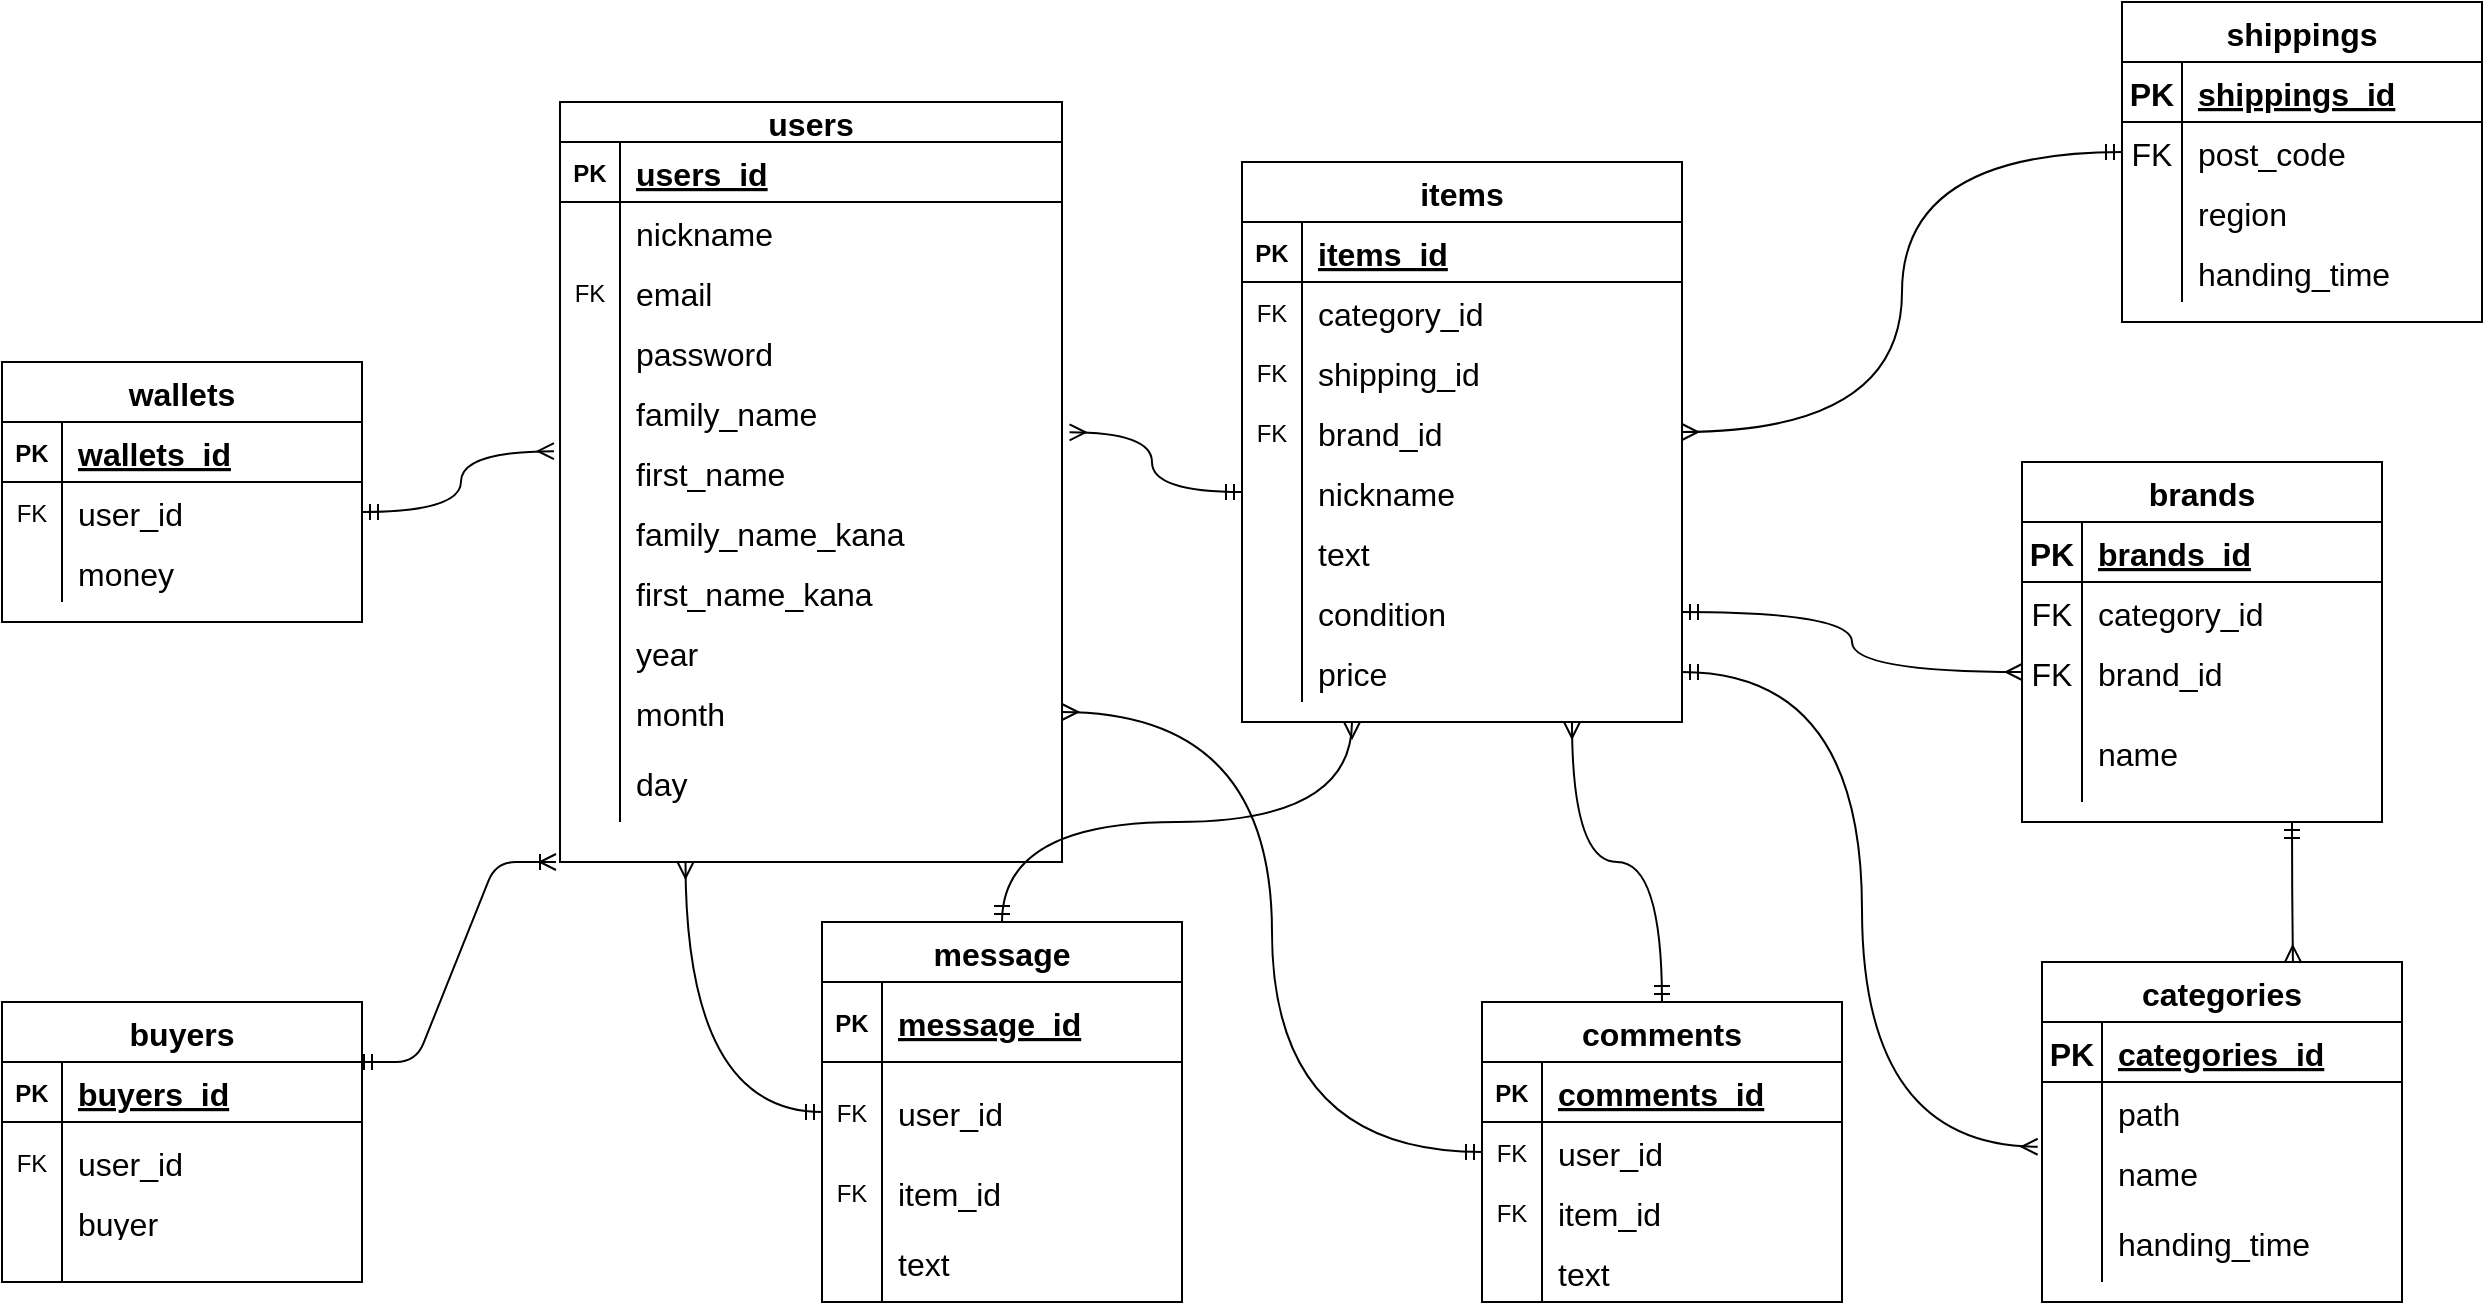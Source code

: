 <mxfile>
    <diagram id="o17F2lphMdu6Em1LMoGP" name="ページ1">
        <mxGraphModel dx="2346" dy="1167" grid="1" gridSize="10" guides="1" tooltips="1" connect="1" arrows="1" fold="1" page="1" pageScale="1" pageWidth="583" pageHeight="827" math="0" shadow="0">
            <root>
                <mxCell id="0"/>
                <mxCell id="1" parent="0"/>
                <mxCell id="7wn-K1NjTUINWOmVSc5a-138" value="buyers" style="shape=table;startSize=30;container=1;collapsible=1;childLayout=tableLayout;fixedRows=1;rowLines=0;fontStyle=1;align=center;resizeLast=1;fontSize=16;" parent="1" vertex="1">
                    <mxGeometry x="-690" y="-160" width="180" height="140" as="geometry"/>
                </mxCell>
                <mxCell id="7wn-K1NjTUINWOmVSc5a-139" value="" style="shape=partialRectangle;collapsible=0;dropTarget=0;pointerEvents=0;fillColor=none;top=0;left=0;bottom=1;right=0;points=[[0,0.5],[1,0.5]];portConstraint=eastwest;" parent="7wn-K1NjTUINWOmVSc5a-138" vertex="1">
                    <mxGeometry y="30" width="180" height="30" as="geometry"/>
                </mxCell>
                <mxCell id="7wn-K1NjTUINWOmVSc5a-140" value="PK" style="shape=partialRectangle;connectable=0;fillColor=none;top=0;left=0;bottom=0;right=0;fontStyle=1;overflow=hidden;" parent="7wn-K1NjTUINWOmVSc5a-139" vertex="1">
                    <mxGeometry width="30" height="30" as="geometry">
                        <mxRectangle width="30" height="30" as="alternateBounds"/>
                    </mxGeometry>
                </mxCell>
                <mxCell id="7wn-K1NjTUINWOmVSc5a-141" value="buyers_id" style="shape=partialRectangle;connectable=0;fillColor=none;top=0;left=0;bottom=0;right=0;align=left;spacingLeft=6;fontStyle=5;overflow=hidden;fontSize=16;" parent="7wn-K1NjTUINWOmVSc5a-139" vertex="1">
                    <mxGeometry x="30" width="150" height="30" as="geometry">
                        <mxRectangle width="150" height="30" as="alternateBounds"/>
                    </mxGeometry>
                </mxCell>
                <mxCell id="7wn-K1NjTUINWOmVSc5a-142" value="" style="shape=partialRectangle;collapsible=0;dropTarget=0;pointerEvents=0;fillColor=none;top=0;left=0;bottom=0;right=0;points=[[0,0.5],[1,0.5]];portConstraint=eastwest;" parent="7wn-K1NjTUINWOmVSc5a-138" vertex="1">
                    <mxGeometry y="60" width="180" height="40" as="geometry"/>
                </mxCell>
                <mxCell id="7wn-K1NjTUINWOmVSc5a-143" value="FK" style="shape=partialRectangle;connectable=0;fillColor=none;top=0;left=0;bottom=0;right=0;editable=1;overflow=hidden;" parent="7wn-K1NjTUINWOmVSc5a-142" vertex="1">
                    <mxGeometry width="30" height="40" as="geometry">
                        <mxRectangle width="30" height="40" as="alternateBounds"/>
                    </mxGeometry>
                </mxCell>
                <mxCell id="7wn-K1NjTUINWOmVSc5a-144" value="user_id" style="shape=partialRectangle;connectable=0;fillColor=none;top=0;left=0;bottom=0;right=0;align=left;spacingLeft=6;overflow=hidden;fontSize=16;" parent="7wn-K1NjTUINWOmVSc5a-142" vertex="1">
                    <mxGeometry x="30" width="150" height="40" as="geometry">
                        <mxRectangle width="150" height="40" as="alternateBounds"/>
                    </mxGeometry>
                </mxCell>
                <mxCell id="7wn-K1NjTUINWOmVSc5a-145" value="" style="shape=partialRectangle;collapsible=0;dropTarget=0;pointerEvents=0;fillColor=none;top=0;left=0;bottom=0;right=0;points=[[0,0.5],[1,0.5]];portConstraint=eastwest;" parent="7wn-K1NjTUINWOmVSc5a-138" vertex="1">
                    <mxGeometry y="100" width="180" height="20" as="geometry"/>
                </mxCell>
                <mxCell id="7wn-K1NjTUINWOmVSc5a-146" value="" style="shape=partialRectangle;connectable=0;fillColor=none;top=0;left=0;bottom=0;right=0;editable=1;overflow=hidden;" parent="7wn-K1NjTUINWOmVSc5a-145" vertex="1">
                    <mxGeometry width="30" height="20" as="geometry">
                        <mxRectangle width="30" height="20" as="alternateBounds"/>
                    </mxGeometry>
                </mxCell>
                <mxCell id="7wn-K1NjTUINWOmVSc5a-147" value="buyer" style="shape=partialRectangle;connectable=0;fillColor=none;top=0;left=0;bottom=0;right=0;align=left;spacingLeft=6;overflow=hidden;fontSize=16;" parent="7wn-K1NjTUINWOmVSc5a-145" vertex="1">
                    <mxGeometry x="30" width="150" height="20" as="geometry">
                        <mxRectangle width="150" height="20" as="alternateBounds"/>
                    </mxGeometry>
                </mxCell>
                <mxCell id="7wn-K1NjTUINWOmVSc5a-148" value="" style="shape=partialRectangle;collapsible=0;dropTarget=0;pointerEvents=0;fillColor=none;top=0;left=0;bottom=0;right=0;points=[[0,0.5],[1,0.5]];portConstraint=eastwest;" parent="7wn-K1NjTUINWOmVSc5a-138" vertex="1">
                    <mxGeometry y="120" width="180" height="20" as="geometry"/>
                </mxCell>
                <mxCell id="7wn-K1NjTUINWOmVSc5a-149" value="" style="shape=partialRectangle;connectable=0;fillColor=none;top=0;left=0;bottom=0;right=0;editable=1;overflow=hidden;" parent="7wn-K1NjTUINWOmVSc5a-148" vertex="1">
                    <mxGeometry width="30" height="20" as="geometry">
                        <mxRectangle width="30" height="20" as="alternateBounds"/>
                    </mxGeometry>
                </mxCell>
                <mxCell id="7wn-K1NjTUINWOmVSc5a-150" value="" style="shape=partialRectangle;connectable=0;fillColor=none;top=0;left=0;bottom=0;right=0;align=left;spacingLeft=6;overflow=hidden;" parent="7wn-K1NjTUINWOmVSc5a-148" vertex="1">
                    <mxGeometry x="30" width="150" height="20" as="geometry">
                        <mxRectangle width="150" height="20" as="alternateBounds"/>
                    </mxGeometry>
                </mxCell>
                <mxCell id="7wn-K1NjTUINWOmVSc5a-158" value="" style="edgeStyle=entityRelationEdgeStyle;fontSize=12;html=1;endArrow=ERoneToMany;startArrow=ERmandOne;" parent="1" edge="1">
                    <mxGeometry width="100" height="100" relative="1" as="geometry">
                        <mxPoint x="-513" y="-130" as="sourcePoint"/>
                        <mxPoint x="-413" y="-230" as="targetPoint"/>
                    </mxGeometry>
                </mxCell>
                <mxCell id="7wn-K1NjTUINWOmVSc5a-405" value="users" style="shape=table;startSize=20;container=1;collapsible=1;childLayout=tableLayout;fixedRows=1;rowLines=0;fontStyle=1;align=center;resizeLast=1;fontSize=16;" parent="1" vertex="1">
                    <mxGeometry x="-411" y="-610" width="251" height="380" as="geometry"/>
                </mxCell>
                <mxCell id="7wn-K1NjTUINWOmVSc5a-406" value="" style="shape=partialRectangle;collapsible=0;dropTarget=0;pointerEvents=0;fillColor=none;top=0;left=0;bottom=1;right=0;points=[[0,0.5],[1,0.5]];portConstraint=eastwest;" parent="7wn-K1NjTUINWOmVSc5a-405" vertex="1">
                    <mxGeometry y="20" width="251" height="30" as="geometry"/>
                </mxCell>
                <mxCell id="7wn-K1NjTUINWOmVSc5a-407" value="PK" style="shape=partialRectangle;connectable=0;fillColor=none;top=0;left=0;bottom=0;right=0;fontStyle=1;overflow=hidden;" parent="7wn-K1NjTUINWOmVSc5a-406" vertex="1">
                    <mxGeometry width="30" height="30" as="geometry">
                        <mxRectangle width="30" height="30" as="alternateBounds"/>
                    </mxGeometry>
                </mxCell>
                <mxCell id="7wn-K1NjTUINWOmVSc5a-408" value="users_id" style="shape=partialRectangle;connectable=0;fillColor=none;top=0;left=0;bottom=0;right=0;align=left;spacingLeft=6;fontStyle=5;overflow=hidden;fontSize=16;" parent="7wn-K1NjTUINWOmVSc5a-406" vertex="1">
                    <mxGeometry x="30" width="221" height="30" as="geometry">
                        <mxRectangle width="221" height="30" as="alternateBounds"/>
                    </mxGeometry>
                </mxCell>
                <mxCell id="7wn-K1NjTUINWOmVSc5a-409" value="" style="shape=partialRectangle;collapsible=0;dropTarget=0;pointerEvents=0;fillColor=none;top=0;left=0;bottom=0;right=0;points=[[0,0.5],[1,0.5]];portConstraint=eastwest;" parent="7wn-K1NjTUINWOmVSc5a-405" vertex="1">
                    <mxGeometry y="50" width="251" height="30" as="geometry"/>
                </mxCell>
                <mxCell id="7wn-K1NjTUINWOmVSc5a-410" value="" style="shape=partialRectangle;connectable=0;fillColor=none;top=0;left=0;bottom=0;right=0;editable=1;overflow=hidden;" parent="7wn-K1NjTUINWOmVSc5a-409" vertex="1">
                    <mxGeometry width="30" height="30" as="geometry">
                        <mxRectangle width="30" height="30" as="alternateBounds"/>
                    </mxGeometry>
                </mxCell>
                <mxCell id="7wn-K1NjTUINWOmVSc5a-411" value="nickname" style="shape=partialRectangle;connectable=0;fillColor=none;top=0;left=0;bottom=0;right=0;align=left;spacingLeft=6;overflow=hidden;fontSize=16;" parent="7wn-K1NjTUINWOmVSc5a-409" vertex="1">
                    <mxGeometry x="30" width="221" height="30" as="geometry">
                        <mxRectangle width="221" height="30" as="alternateBounds"/>
                    </mxGeometry>
                </mxCell>
                <mxCell id="7wn-K1NjTUINWOmVSc5a-412" value="" style="shape=partialRectangle;collapsible=0;dropTarget=0;pointerEvents=0;fillColor=none;top=0;left=0;bottom=0;right=0;points=[[0,0.5],[1,0.5]];portConstraint=eastwest;" parent="7wn-K1NjTUINWOmVSc5a-405" vertex="1">
                    <mxGeometry y="80" width="251" height="30" as="geometry"/>
                </mxCell>
                <mxCell id="7wn-K1NjTUINWOmVSc5a-413" value="FK" style="shape=partialRectangle;connectable=0;fillColor=none;top=0;left=0;bottom=0;right=0;editable=1;overflow=hidden;" parent="7wn-K1NjTUINWOmVSc5a-412" vertex="1">
                    <mxGeometry width="30" height="30" as="geometry">
                        <mxRectangle width="30" height="30" as="alternateBounds"/>
                    </mxGeometry>
                </mxCell>
                <mxCell id="7wn-K1NjTUINWOmVSc5a-414" value="email" style="shape=partialRectangle;connectable=0;fillColor=none;top=0;left=0;bottom=0;right=0;align=left;spacingLeft=6;overflow=hidden;fontSize=16;" parent="7wn-K1NjTUINWOmVSc5a-412" vertex="1">
                    <mxGeometry x="30" width="221" height="30" as="geometry">
                        <mxRectangle width="221" height="30" as="alternateBounds"/>
                    </mxGeometry>
                </mxCell>
                <mxCell id="7wn-K1NjTUINWOmVSc5a-415" value="" style="shape=partialRectangle;collapsible=0;dropTarget=0;pointerEvents=0;fillColor=none;top=0;left=0;bottom=0;right=0;points=[[0,0.5],[1,0.5]];portConstraint=eastwest;" parent="7wn-K1NjTUINWOmVSc5a-405" vertex="1">
                    <mxGeometry y="110" width="251" height="30" as="geometry"/>
                </mxCell>
                <mxCell id="7wn-K1NjTUINWOmVSc5a-416" value="" style="shape=partialRectangle;connectable=0;fillColor=none;top=0;left=0;bottom=0;right=0;editable=1;overflow=hidden;" parent="7wn-K1NjTUINWOmVSc5a-415" vertex="1">
                    <mxGeometry width="30" height="30" as="geometry">
                        <mxRectangle width="30" height="30" as="alternateBounds"/>
                    </mxGeometry>
                </mxCell>
                <mxCell id="7wn-K1NjTUINWOmVSc5a-417" value="password" style="shape=partialRectangle;connectable=0;fillColor=none;top=0;left=0;bottom=0;right=0;align=left;spacingLeft=6;overflow=hidden;fontSize=16;" parent="7wn-K1NjTUINWOmVSc5a-415" vertex="1">
                    <mxGeometry x="30" width="221" height="30" as="geometry">
                        <mxRectangle width="221" height="30" as="alternateBounds"/>
                    </mxGeometry>
                </mxCell>
                <mxCell id="7wn-K1NjTUINWOmVSc5a-427" style="shape=partialRectangle;collapsible=0;dropTarget=0;pointerEvents=0;fillColor=none;top=0;left=0;bottom=0;right=0;points=[[0,0.5],[1,0.5]];portConstraint=eastwest;" parent="7wn-K1NjTUINWOmVSc5a-405" vertex="1">
                    <mxGeometry y="140" width="251" height="30" as="geometry"/>
                </mxCell>
                <mxCell id="7wn-K1NjTUINWOmVSc5a-428" style="shape=partialRectangle;connectable=0;fillColor=none;top=0;left=0;bottom=0;right=0;editable=1;overflow=hidden;" parent="7wn-K1NjTUINWOmVSc5a-427" vertex="1">
                    <mxGeometry width="30" height="30" as="geometry">
                        <mxRectangle width="30" height="30" as="alternateBounds"/>
                    </mxGeometry>
                </mxCell>
                <mxCell id="7wn-K1NjTUINWOmVSc5a-429" value="family_name" style="shape=partialRectangle;connectable=0;fillColor=none;top=0;left=0;bottom=0;right=0;align=left;spacingLeft=6;overflow=hidden;fontSize=16;" parent="7wn-K1NjTUINWOmVSc5a-427" vertex="1">
                    <mxGeometry x="30" width="221" height="30" as="geometry">
                        <mxRectangle width="221" height="30" as="alternateBounds"/>
                    </mxGeometry>
                </mxCell>
                <mxCell id="7wn-K1NjTUINWOmVSc5a-433" style="shape=partialRectangle;collapsible=0;dropTarget=0;pointerEvents=0;fillColor=none;top=0;left=0;bottom=0;right=0;points=[[0,0.5],[1,0.5]];portConstraint=eastwest;" parent="7wn-K1NjTUINWOmVSc5a-405" vertex="1">
                    <mxGeometry y="170" width="251" height="30" as="geometry"/>
                </mxCell>
                <mxCell id="7wn-K1NjTUINWOmVSc5a-434" style="shape=partialRectangle;connectable=0;fillColor=none;top=0;left=0;bottom=0;right=0;editable=1;overflow=hidden;" parent="7wn-K1NjTUINWOmVSc5a-433" vertex="1">
                    <mxGeometry width="30" height="30" as="geometry">
                        <mxRectangle width="30" height="30" as="alternateBounds"/>
                    </mxGeometry>
                </mxCell>
                <mxCell id="7wn-K1NjTUINWOmVSc5a-435" value="first_name" style="shape=partialRectangle;connectable=0;fillColor=none;top=0;left=0;bottom=0;right=0;align=left;spacingLeft=6;overflow=hidden;fontSize=16;" parent="7wn-K1NjTUINWOmVSc5a-433" vertex="1">
                    <mxGeometry x="30" width="221" height="30" as="geometry">
                        <mxRectangle width="221" height="30" as="alternateBounds"/>
                    </mxGeometry>
                </mxCell>
                <mxCell id="7wn-K1NjTUINWOmVSc5a-430" style="shape=partialRectangle;collapsible=0;dropTarget=0;pointerEvents=0;fillColor=none;top=0;left=0;bottom=0;right=0;points=[[0,0.5],[1,0.5]];portConstraint=eastwest;" parent="7wn-K1NjTUINWOmVSc5a-405" vertex="1">
                    <mxGeometry y="200" width="251" height="30" as="geometry"/>
                </mxCell>
                <mxCell id="7wn-K1NjTUINWOmVSc5a-431" style="shape=partialRectangle;connectable=0;fillColor=none;top=0;left=0;bottom=0;right=0;editable=1;overflow=hidden;" parent="7wn-K1NjTUINWOmVSc5a-430" vertex="1">
                    <mxGeometry width="30" height="30" as="geometry">
                        <mxRectangle width="30" height="30" as="alternateBounds"/>
                    </mxGeometry>
                </mxCell>
                <mxCell id="7wn-K1NjTUINWOmVSc5a-432" value="family_name_kana" style="shape=partialRectangle;connectable=0;fillColor=none;top=0;left=0;bottom=0;right=0;align=left;spacingLeft=6;overflow=hidden;fontSize=16;" parent="7wn-K1NjTUINWOmVSc5a-430" vertex="1">
                    <mxGeometry x="30" width="221" height="30" as="geometry">
                        <mxRectangle width="221" height="30" as="alternateBounds"/>
                    </mxGeometry>
                </mxCell>
                <mxCell id="7wn-K1NjTUINWOmVSc5a-439" style="shape=partialRectangle;collapsible=0;dropTarget=0;pointerEvents=0;fillColor=none;top=0;left=0;bottom=0;right=0;points=[[0,0.5],[1,0.5]];portConstraint=eastwest;" parent="7wn-K1NjTUINWOmVSc5a-405" vertex="1">
                    <mxGeometry y="230" width="251" height="30" as="geometry"/>
                </mxCell>
                <mxCell id="7wn-K1NjTUINWOmVSc5a-440" style="shape=partialRectangle;connectable=0;fillColor=none;top=0;left=0;bottom=0;right=0;editable=1;overflow=hidden;" parent="7wn-K1NjTUINWOmVSc5a-439" vertex="1">
                    <mxGeometry width="30" height="30" as="geometry">
                        <mxRectangle width="30" height="30" as="alternateBounds"/>
                    </mxGeometry>
                </mxCell>
                <mxCell id="7wn-K1NjTUINWOmVSc5a-441" value="first_name_kana" style="shape=partialRectangle;connectable=0;fillColor=none;top=0;left=0;bottom=0;right=0;align=left;spacingLeft=6;overflow=hidden;fontSize=16;" parent="7wn-K1NjTUINWOmVSc5a-439" vertex="1">
                    <mxGeometry x="30" width="221" height="30" as="geometry">
                        <mxRectangle width="221" height="30" as="alternateBounds"/>
                    </mxGeometry>
                </mxCell>
                <mxCell id="7wn-K1NjTUINWOmVSc5a-436" style="shape=partialRectangle;collapsible=0;dropTarget=0;pointerEvents=0;fillColor=none;top=0;left=0;bottom=0;right=0;points=[[0,0.5],[1,0.5]];portConstraint=eastwest;" parent="7wn-K1NjTUINWOmVSc5a-405" vertex="1">
                    <mxGeometry y="260" width="251" height="30" as="geometry"/>
                </mxCell>
                <mxCell id="7wn-K1NjTUINWOmVSc5a-437" style="shape=partialRectangle;connectable=0;fillColor=none;top=0;left=0;bottom=0;right=0;editable=1;overflow=hidden;" parent="7wn-K1NjTUINWOmVSc5a-436" vertex="1">
                    <mxGeometry width="30" height="30" as="geometry">
                        <mxRectangle width="30" height="30" as="alternateBounds"/>
                    </mxGeometry>
                </mxCell>
                <mxCell id="7wn-K1NjTUINWOmVSc5a-438" value="year" style="shape=partialRectangle;connectable=0;fillColor=none;top=0;left=0;bottom=0;right=0;align=left;spacingLeft=6;overflow=hidden;fontSize=16;" parent="7wn-K1NjTUINWOmVSc5a-436" vertex="1">
                    <mxGeometry x="30" width="221" height="30" as="geometry">
                        <mxRectangle width="221" height="30" as="alternateBounds"/>
                    </mxGeometry>
                </mxCell>
                <mxCell id="7wn-K1NjTUINWOmVSc5a-442" style="shape=partialRectangle;collapsible=0;dropTarget=0;pointerEvents=0;fillColor=none;top=0;left=0;bottom=0;right=0;points=[[0,0.5],[1,0.5]];portConstraint=eastwest;" parent="7wn-K1NjTUINWOmVSc5a-405" vertex="1">
                    <mxGeometry y="290" width="251" height="30" as="geometry"/>
                </mxCell>
                <mxCell id="7wn-K1NjTUINWOmVSc5a-443" style="shape=partialRectangle;connectable=0;fillColor=none;top=0;left=0;bottom=0;right=0;editable=1;overflow=hidden;" parent="7wn-K1NjTUINWOmVSc5a-442" vertex="1">
                    <mxGeometry width="30" height="30" as="geometry">
                        <mxRectangle width="30" height="30" as="alternateBounds"/>
                    </mxGeometry>
                </mxCell>
                <mxCell id="7wn-K1NjTUINWOmVSc5a-444" value="month" style="shape=partialRectangle;connectable=0;fillColor=none;top=0;left=0;bottom=0;right=0;align=left;spacingLeft=6;overflow=hidden;fontSize=16;" parent="7wn-K1NjTUINWOmVSc5a-442" vertex="1">
                    <mxGeometry x="30" width="221" height="30" as="geometry">
                        <mxRectangle width="221" height="30" as="alternateBounds"/>
                    </mxGeometry>
                </mxCell>
                <mxCell id="7wn-K1NjTUINWOmVSc5a-445" style="shape=partialRectangle;collapsible=0;dropTarget=0;pointerEvents=0;fillColor=none;top=0;left=0;bottom=0;right=0;points=[[0,0.5],[1,0.5]];portConstraint=eastwest;" parent="7wn-K1NjTUINWOmVSc5a-405" vertex="1">
                    <mxGeometry y="320" width="251" height="40" as="geometry"/>
                </mxCell>
                <mxCell id="7wn-K1NjTUINWOmVSc5a-446" style="shape=partialRectangle;connectable=0;fillColor=none;top=0;left=0;bottom=0;right=0;editable=1;overflow=hidden;" parent="7wn-K1NjTUINWOmVSc5a-445" vertex="1">
                    <mxGeometry width="30" height="40" as="geometry">
                        <mxRectangle width="30" height="40" as="alternateBounds"/>
                    </mxGeometry>
                </mxCell>
                <mxCell id="7wn-K1NjTUINWOmVSc5a-447" value="day" style="shape=partialRectangle;connectable=0;fillColor=none;top=0;left=0;bottom=0;right=0;align=left;spacingLeft=6;overflow=hidden;fontSize=16;" parent="7wn-K1NjTUINWOmVSc5a-445" vertex="1">
                    <mxGeometry x="30" width="221" height="40" as="geometry">
                        <mxRectangle width="221" height="40" as="alternateBounds"/>
                    </mxGeometry>
                </mxCell>
                <mxCell id="7wn-K1NjTUINWOmVSc5a-448" value="wallets" style="shape=table;startSize=30;container=1;collapsible=1;childLayout=tableLayout;fixedRows=1;rowLines=0;fontStyle=1;align=center;resizeLast=1;fontSize=16;" parent="1" vertex="1">
                    <mxGeometry x="-690" y="-480" width="180" height="130" as="geometry"/>
                </mxCell>
                <mxCell id="7wn-K1NjTUINWOmVSc5a-449" value="" style="shape=partialRectangle;collapsible=0;dropTarget=0;pointerEvents=0;fillColor=none;top=0;left=0;bottom=1;right=0;points=[[0,0.5],[1,0.5]];portConstraint=eastwest;" parent="7wn-K1NjTUINWOmVSc5a-448" vertex="1">
                    <mxGeometry y="30" width="180" height="30" as="geometry"/>
                </mxCell>
                <mxCell id="7wn-K1NjTUINWOmVSc5a-450" value="PK" style="shape=partialRectangle;connectable=0;fillColor=none;top=0;left=0;bottom=0;right=0;fontStyle=1;overflow=hidden;" parent="7wn-K1NjTUINWOmVSc5a-449" vertex="1">
                    <mxGeometry width="30" height="30" as="geometry">
                        <mxRectangle width="30" height="30" as="alternateBounds"/>
                    </mxGeometry>
                </mxCell>
                <mxCell id="7wn-K1NjTUINWOmVSc5a-451" value="wallets_id" style="shape=partialRectangle;connectable=0;fillColor=none;top=0;left=0;bottom=0;right=0;align=left;spacingLeft=6;fontStyle=5;overflow=hidden;fontSize=16;" parent="7wn-K1NjTUINWOmVSc5a-449" vertex="1">
                    <mxGeometry x="30" width="150" height="30" as="geometry">
                        <mxRectangle width="150" height="30" as="alternateBounds"/>
                    </mxGeometry>
                </mxCell>
                <mxCell id="7wn-K1NjTUINWOmVSc5a-452" value="" style="shape=partialRectangle;collapsible=0;dropTarget=0;pointerEvents=0;fillColor=none;top=0;left=0;bottom=0;right=0;points=[[0,0.5],[1,0.5]];portConstraint=eastwest;" parent="7wn-K1NjTUINWOmVSc5a-448" vertex="1">
                    <mxGeometry y="60" width="180" height="30" as="geometry"/>
                </mxCell>
                <mxCell id="7wn-K1NjTUINWOmVSc5a-453" value="FK" style="shape=partialRectangle;connectable=0;fillColor=none;top=0;left=0;bottom=0;right=0;editable=1;overflow=hidden;" parent="7wn-K1NjTUINWOmVSc5a-452" vertex="1">
                    <mxGeometry width="30" height="30" as="geometry">
                        <mxRectangle width="30" height="30" as="alternateBounds"/>
                    </mxGeometry>
                </mxCell>
                <mxCell id="7wn-K1NjTUINWOmVSc5a-454" value="user_id" style="shape=partialRectangle;connectable=0;fillColor=none;top=0;left=0;bottom=0;right=0;align=left;spacingLeft=6;overflow=hidden;fontSize=16;" parent="7wn-K1NjTUINWOmVSc5a-452" vertex="1">
                    <mxGeometry x="30" width="150" height="30" as="geometry">
                        <mxRectangle width="150" height="30" as="alternateBounds"/>
                    </mxGeometry>
                </mxCell>
                <mxCell id="7wn-K1NjTUINWOmVSc5a-455" value="" style="shape=partialRectangle;collapsible=0;dropTarget=0;pointerEvents=0;fillColor=none;top=0;left=0;bottom=0;right=0;points=[[0,0.5],[1,0.5]];portConstraint=eastwest;" parent="7wn-K1NjTUINWOmVSc5a-448" vertex="1">
                    <mxGeometry y="90" width="180" height="30" as="geometry"/>
                </mxCell>
                <mxCell id="7wn-K1NjTUINWOmVSc5a-456" value="" style="shape=partialRectangle;connectable=0;fillColor=none;top=0;left=0;bottom=0;right=0;editable=1;overflow=hidden;" parent="7wn-K1NjTUINWOmVSc5a-455" vertex="1">
                    <mxGeometry width="30" height="30" as="geometry">
                        <mxRectangle width="30" height="30" as="alternateBounds"/>
                    </mxGeometry>
                </mxCell>
                <mxCell id="7wn-K1NjTUINWOmVSc5a-457" value="money" style="shape=partialRectangle;connectable=0;fillColor=none;top=0;left=0;bottom=0;right=0;align=left;spacingLeft=6;overflow=hidden;fontSize=16;" parent="7wn-K1NjTUINWOmVSc5a-455" vertex="1">
                    <mxGeometry x="30" width="150" height="30" as="geometry">
                        <mxRectangle width="150" height="30" as="alternateBounds"/>
                    </mxGeometry>
                </mxCell>
                <mxCell id="7wn-K1NjTUINWOmVSc5a-466" style="edgeStyle=orthogonalEdgeStyle;curved=1;html=1;exitX=1;exitY=0.5;exitDx=0;exitDy=0;entryX=-0.012;entryY=0.153;entryDx=0;entryDy=0;entryPerimeter=0;startArrow=ERmandOne;startFill=0;endArrow=ERmany;endFill=0;" parent="1" source="7wn-K1NjTUINWOmVSc5a-452" target="7wn-K1NjTUINWOmVSc5a-433" edge="1">
                    <mxGeometry relative="1" as="geometry"/>
                </mxCell>
                <mxCell id="7wn-K1NjTUINWOmVSc5a-467" value="items" style="shape=table;startSize=30;container=1;collapsible=1;childLayout=tableLayout;fixedRows=1;rowLines=0;fontStyle=1;align=center;resizeLast=1;fontSize=16;" parent="1" vertex="1">
                    <mxGeometry x="-70" y="-580" width="220" height="280" as="geometry"/>
                </mxCell>
                <mxCell id="7wn-K1NjTUINWOmVSc5a-468" value="" style="shape=partialRectangle;collapsible=0;dropTarget=0;pointerEvents=0;fillColor=none;top=0;left=0;bottom=1;right=0;points=[[0,0.5],[1,0.5]];portConstraint=eastwest;" parent="7wn-K1NjTUINWOmVSc5a-467" vertex="1">
                    <mxGeometry y="30" width="220" height="30" as="geometry"/>
                </mxCell>
                <mxCell id="7wn-K1NjTUINWOmVSc5a-469" value="PK" style="shape=partialRectangle;connectable=0;fillColor=none;top=0;left=0;bottom=0;right=0;fontStyle=1;overflow=hidden;" parent="7wn-K1NjTUINWOmVSc5a-468" vertex="1">
                    <mxGeometry width="30" height="30" as="geometry">
                        <mxRectangle width="30" height="30" as="alternateBounds"/>
                    </mxGeometry>
                </mxCell>
                <mxCell id="7wn-K1NjTUINWOmVSc5a-470" value="items_id" style="shape=partialRectangle;connectable=0;fillColor=none;top=0;left=0;bottom=0;right=0;align=left;spacingLeft=6;fontStyle=5;overflow=hidden;fontSize=16;" parent="7wn-K1NjTUINWOmVSc5a-468" vertex="1">
                    <mxGeometry x="30" width="190" height="30" as="geometry">
                        <mxRectangle width="190" height="30" as="alternateBounds"/>
                    </mxGeometry>
                </mxCell>
                <mxCell id="7wn-K1NjTUINWOmVSc5a-471" value="" style="shape=partialRectangle;collapsible=0;dropTarget=0;pointerEvents=0;fillColor=none;top=0;left=0;bottom=0;right=0;points=[[0,0.5],[1,0.5]];portConstraint=eastwest;" parent="7wn-K1NjTUINWOmVSc5a-467" vertex="1">
                    <mxGeometry y="60" width="220" height="30" as="geometry"/>
                </mxCell>
                <mxCell id="7wn-K1NjTUINWOmVSc5a-472" value="FK" style="shape=partialRectangle;connectable=0;fillColor=none;top=0;left=0;bottom=0;right=0;editable=1;overflow=hidden;" parent="7wn-K1NjTUINWOmVSc5a-471" vertex="1">
                    <mxGeometry width="30" height="30" as="geometry">
                        <mxRectangle width="30" height="30" as="alternateBounds"/>
                    </mxGeometry>
                </mxCell>
                <mxCell id="7wn-K1NjTUINWOmVSc5a-473" value="category_id" style="shape=partialRectangle;connectable=0;fillColor=none;top=0;left=0;bottom=0;right=0;align=left;spacingLeft=6;overflow=hidden;fontSize=16;" parent="7wn-K1NjTUINWOmVSc5a-471" vertex="1">
                    <mxGeometry x="30" width="190" height="30" as="geometry">
                        <mxRectangle width="190" height="30" as="alternateBounds"/>
                    </mxGeometry>
                </mxCell>
                <mxCell id="7wn-K1NjTUINWOmVSc5a-474" value="" style="shape=partialRectangle;collapsible=0;dropTarget=0;pointerEvents=0;fillColor=none;top=0;left=0;bottom=0;right=0;points=[[0,0.5],[1,0.5]];portConstraint=eastwest;" parent="7wn-K1NjTUINWOmVSc5a-467" vertex="1">
                    <mxGeometry y="90" width="220" height="30" as="geometry"/>
                </mxCell>
                <mxCell id="7wn-K1NjTUINWOmVSc5a-475" value="FK" style="shape=partialRectangle;connectable=0;fillColor=none;top=0;left=0;bottom=0;right=0;editable=1;overflow=hidden;" parent="7wn-K1NjTUINWOmVSc5a-474" vertex="1">
                    <mxGeometry width="30" height="30" as="geometry">
                        <mxRectangle width="30" height="30" as="alternateBounds"/>
                    </mxGeometry>
                </mxCell>
                <mxCell id="7wn-K1NjTUINWOmVSc5a-476" value="shipping_id" style="shape=partialRectangle;connectable=0;fillColor=none;top=0;left=0;bottom=0;right=0;align=left;spacingLeft=6;overflow=hidden;fontSize=16;" parent="7wn-K1NjTUINWOmVSc5a-474" vertex="1">
                    <mxGeometry x="30" width="190" height="30" as="geometry">
                        <mxRectangle width="190" height="30" as="alternateBounds"/>
                    </mxGeometry>
                </mxCell>
                <mxCell id="7wn-K1NjTUINWOmVSc5a-477" value="" style="shape=partialRectangle;collapsible=0;dropTarget=0;pointerEvents=0;fillColor=none;top=0;left=0;bottom=0;right=0;points=[[0,0.5],[1,0.5]];portConstraint=eastwest;" parent="7wn-K1NjTUINWOmVSc5a-467" vertex="1">
                    <mxGeometry y="120" width="220" height="30" as="geometry"/>
                </mxCell>
                <mxCell id="7wn-K1NjTUINWOmVSc5a-478" value="FK" style="shape=partialRectangle;connectable=0;fillColor=none;top=0;left=0;bottom=0;right=0;editable=1;overflow=hidden;" parent="7wn-K1NjTUINWOmVSc5a-477" vertex="1">
                    <mxGeometry width="30" height="30" as="geometry">
                        <mxRectangle width="30" height="30" as="alternateBounds"/>
                    </mxGeometry>
                </mxCell>
                <mxCell id="7wn-K1NjTUINWOmVSc5a-479" value="brand_id" style="shape=partialRectangle;connectable=0;fillColor=none;top=0;left=0;bottom=0;right=0;align=left;spacingLeft=6;overflow=hidden;fontSize=16;" parent="7wn-K1NjTUINWOmVSc5a-477" vertex="1">
                    <mxGeometry x="30" width="190" height="30" as="geometry">
                        <mxRectangle width="190" height="30" as="alternateBounds"/>
                    </mxGeometry>
                </mxCell>
                <mxCell id="7wn-K1NjTUINWOmVSc5a-492" style="shape=partialRectangle;collapsible=0;dropTarget=0;pointerEvents=0;fillColor=none;top=0;left=0;bottom=0;right=0;points=[[0,0.5],[1,0.5]];portConstraint=eastwest;" parent="7wn-K1NjTUINWOmVSc5a-467" vertex="1">
                    <mxGeometry y="150" width="220" height="30" as="geometry"/>
                </mxCell>
                <mxCell id="7wn-K1NjTUINWOmVSc5a-493" style="shape=partialRectangle;connectable=0;fillColor=none;top=0;left=0;bottom=0;right=0;editable=1;overflow=hidden;" parent="7wn-K1NjTUINWOmVSc5a-492" vertex="1">
                    <mxGeometry width="30" height="30" as="geometry">
                        <mxRectangle width="30" height="30" as="alternateBounds"/>
                    </mxGeometry>
                </mxCell>
                <mxCell id="7wn-K1NjTUINWOmVSc5a-494" value="nickname" style="shape=partialRectangle;connectable=0;fillColor=none;top=0;left=0;bottom=0;right=0;align=left;spacingLeft=6;overflow=hidden;fontSize=16;" parent="7wn-K1NjTUINWOmVSc5a-492" vertex="1">
                    <mxGeometry x="30" width="190" height="30" as="geometry">
                        <mxRectangle width="190" height="30" as="alternateBounds"/>
                    </mxGeometry>
                </mxCell>
                <mxCell id="7wn-K1NjTUINWOmVSc5a-489" style="shape=partialRectangle;collapsible=0;dropTarget=0;pointerEvents=0;fillColor=none;top=0;left=0;bottom=0;right=0;points=[[0,0.5],[1,0.5]];portConstraint=eastwest;" parent="7wn-K1NjTUINWOmVSc5a-467" vertex="1">
                    <mxGeometry y="180" width="220" height="30" as="geometry"/>
                </mxCell>
                <mxCell id="7wn-K1NjTUINWOmVSc5a-490" style="shape=partialRectangle;connectable=0;fillColor=none;top=0;left=0;bottom=0;right=0;editable=1;overflow=hidden;" parent="7wn-K1NjTUINWOmVSc5a-489" vertex="1">
                    <mxGeometry width="30" height="30" as="geometry">
                        <mxRectangle width="30" height="30" as="alternateBounds"/>
                    </mxGeometry>
                </mxCell>
                <mxCell id="7wn-K1NjTUINWOmVSc5a-491" value="text" style="shape=partialRectangle;connectable=0;fillColor=none;top=0;left=0;bottom=0;right=0;align=left;spacingLeft=6;overflow=hidden;fontSize=16;" parent="7wn-K1NjTUINWOmVSc5a-489" vertex="1">
                    <mxGeometry x="30" width="190" height="30" as="geometry">
                        <mxRectangle width="190" height="30" as="alternateBounds"/>
                    </mxGeometry>
                </mxCell>
                <mxCell id="7wn-K1NjTUINWOmVSc5a-486" style="shape=partialRectangle;collapsible=0;dropTarget=0;pointerEvents=0;fillColor=none;top=0;left=0;bottom=0;right=0;points=[[0,0.5],[1,0.5]];portConstraint=eastwest;" parent="7wn-K1NjTUINWOmVSc5a-467" vertex="1">
                    <mxGeometry y="210" width="220" height="30" as="geometry"/>
                </mxCell>
                <mxCell id="7wn-K1NjTUINWOmVSc5a-487" style="shape=partialRectangle;connectable=0;fillColor=none;top=0;left=0;bottom=0;right=0;editable=1;overflow=hidden;" parent="7wn-K1NjTUINWOmVSc5a-486" vertex="1">
                    <mxGeometry width="30" height="30" as="geometry">
                        <mxRectangle width="30" height="30" as="alternateBounds"/>
                    </mxGeometry>
                </mxCell>
                <mxCell id="7wn-K1NjTUINWOmVSc5a-488" value="condition" style="shape=partialRectangle;connectable=0;fillColor=none;top=0;left=0;bottom=0;right=0;align=left;spacingLeft=6;overflow=hidden;fontSize=16;" parent="7wn-K1NjTUINWOmVSc5a-486" vertex="1">
                    <mxGeometry x="30" width="190" height="30" as="geometry">
                        <mxRectangle width="190" height="30" as="alternateBounds"/>
                    </mxGeometry>
                </mxCell>
                <mxCell id="7wn-K1NjTUINWOmVSc5a-483" style="shape=partialRectangle;collapsible=0;dropTarget=0;pointerEvents=0;fillColor=none;top=0;left=0;bottom=0;right=0;points=[[0,0.5],[1,0.5]];portConstraint=eastwest;" parent="7wn-K1NjTUINWOmVSc5a-467" vertex="1">
                    <mxGeometry y="240" width="220" height="30" as="geometry"/>
                </mxCell>
                <mxCell id="7wn-K1NjTUINWOmVSc5a-484" style="shape=partialRectangle;connectable=0;fillColor=none;top=0;left=0;bottom=0;right=0;editable=1;overflow=hidden;" parent="7wn-K1NjTUINWOmVSc5a-483" vertex="1">
                    <mxGeometry width="30" height="30" as="geometry">
                        <mxRectangle width="30" height="30" as="alternateBounds"/>
                    </mxGeometry>
                </mxCell>
                <mxCell id="7wn-K1NjTUINWOmVSc5a-485" value="price" style="shape=partialRectangle;connectable=0;fillColor=none;top=0;left=0;bottom=0;right=0;align=left;spacingLeft=6;overflow=hidden;fontSize=16;" parent="7wn-K1NjTUINWOmVSc5a-483" vertex="1">
                    <mxGeometry x="30" width="190" height="30" as="geometry">
                        <mxRectangle width="190" height="30" as="alternateBounds"/>
                    </mxGeometry>
                </mxCell>
                <mxCell id="7wn-K1NjTUINWOmVSc5a-496" style="edgeStyle=orthogonalEdgeStyle;curved=1;html=1;exitX=0;exitY=0.5;exitDx=0;exitDy=0;entryX=1.015;entryY=-0.161;entryDx=0;entryDy=0;entryPerimeter=0;startArrow=ERmandOne;startFill=0;endArrow=ERmany;endFill=0;" parent="1" source="7wn-K1NjTUINWOmVSc5a-492" target="7wn-K1NjTUINWOmVSc5a-433" edge="1">
                    <mxGeometry relative="1" as="geometry"/>
                </mxCell>
                <mxCell id="7wn-K1NjTUINWOmVSc5a-563" style="edgeStyle=orthogonalEdgeStyle;curved=1;html=1;exitX=0.5;exitY=0;exitDx=0;exitDy=0;entryX=0.25;entryY=1;entryDx=0;entryDy=0;startArrow=ERmandOne;startFill=0;endArrow=ERmany;endFill=0;" parent="1" source="7wn-K1NjTUINWOmVSc5a-532" target="7wn-K1NjTUINWOmVSc5a-467" edge="1">
                    <mxGeometry relative="1" as="geometry"/>
                </mxCell>
                <mxCell id="7wn-K1NjTUINWOmVSc5a-532" value="message" style="shape=table;startSize=30;container=1;collapsible=1;childLayout=tableLayout;fixedRows=1;rowLines=0;fontStyle=1;align=center;resizeLast=1;fontSize=16;" parent="1" vertex="1">
                    <mxGeometry x="-280" y="-200" width="180" height="190" as="geometry"/>
                </mxCell>
                <mxCell id="7wn-K1NjTUINWOmVSc5a-533" value="" style="shape=partialRectangle;collapsible=0;dropTarget=0;pointerEvents=0;fillColor=none;top=0;left=0;bottom=1;right=0;points=[[0,0.5],[1,0.5]];portConstraint=eastwest;" parent="7wn-K1NjTUINWOmVSc5a-532" vertex="1">
                    <mxGeometry y="30" width="180" height="40" as="geometry"/>
                </mxCell>
                <mxCell id="7wn-K1NjTUINWOmVSc5a-534" value="PK" style="shape=partialRectangle;connectable=0;fillColor=none;top=0;left=0;bottom=0;right=0;fontStyle=1;overflow=hidden;" parent="7wn-K1NjTUINWOmVSc5a-533" vertex="1">
                    <mxGeometry width="30" height="40" as="geometry">
                        <mxRectangle width="30" height="40" as="alternateBounds"/>
                    </mxGeometry>
                </mxCell>
                <mxCell id="7wn-K1NjTUINWOmVSc5a-535" value="message_id" style="shape=partialRectangle;connectable=0;fillColor=none;top=0;left=0;bottom=0;right=0;align=left;spacingLeft=6;fontStyle=5;overflow=hidden;fontSize=16;" parent="7wn-K1NjTUINWOmVSc5a-533" vertex="1">
                    <mxGeometry x="30" width="150" height="40" as="geometry">
                        <mxRectangle width="150" height="40" as="alternateBounds"/>
                    </mxGeometry>
                </mxCell>
                <mxCell id="7wn-K1NjTUINWOmVSc5a-536" value="" style="shape=partialRectangle;collapsible=0;dropTarget=0;pointerEvents=0;fillColor=none;top=0;left=0;bottom=0;right=0;points=[[0,0.5],[1,0.5]];portConstraint=eastwest;" parent="7wn-K1NjTUINWOmVSc5a-532" vertex="1">
                    <mxGeometry y="70" width="180" height="50" as="geometry"/>
                </mxCell>
                <mxCell id="7wn-K1NjTUINWOmVSc5a-537" value="FK" style="shape=partialRectangle;connectable=0;fillColor=none;top=0;left=0;bottom=0;right=0;editable=1;overflow=hidden;" parent="7wn-K1NjTUINWOmVSc5a-536" vertex="1">
                    <mxGeometry width="30" height="50" as="geometry">
                        <mxRectangle width="30" height="50" as="alternateBounds"/>
                    </mxGeometry>
                </mxCell>
                <mxCell id="7wn-K1NjTUINWOmVSc5a-538" value="user_id" style="shape=partialRectangle;connectable=0;fillColor=none;top=0;left=0;bottom=0;right=0;align=left;spacingLeft=6;overflow=hidden;fontSize=16;" parent="7wn-K1NjTUINWOmVSc5a-536" vertex="1">
                    <mxGeometry x="30" width="150" height="50" as="geometry">
                        <mxRectangle width="150" height="50" as="alternateBounds"/>
                    </mxGeometry>
                </mxCell>
                <mxCell id="7wn-K1NjTUINWOmVSc5a-539" value="" style="shape=partialRectangle;collapsible=0;dropTarget=0;pointerEvents=0;fillColor=none;top=0;left=0;bottom=0;right=0;points=[[0,0.5],[1,0.5]];portConstraint=eastwest;" parent="7wn-K1NjTUINWOmVSc5a-532" vertex="1">
                    <mxGeometry y="120" width="180" height="30" as="geometry"/>
                </mxCell>
                <mxCell id="7wn-K1NjTUINWOmVSc5a-540" value="FK" style="shape=partialRectangle;connectable=0;fillColor=none;top=0;left=0;bottom=0;right=0;editable=1;overflow=hidden;" parent="7wn-K1NjTUINWOmVSc5a-539" vertex="1">
                    <mxGeometry width="30" height="30" as="geometry">
                        <mxRectangle width="30" height="30" as="alternateBounds"/>
                    </mxGeometry>
                </mxCell>
                <mxCell id="7wn-K1NjTUINWOmVSc5a-541" value="item_id" style="shape=partialRectangle;connectable=0;fillColor=none;top=0;left=0;bottom=0;right=0;align=left;spacingLeft=6;overflow=hidden;fontSize=16;" parent="7wn-K1NjTUINWOmVSc5a-539" vertex="1">
                    <mxGeometry x="30" width="150" height="30" as="geometry">
                        <mxRectangle width="150" height="30" as="alternateBounds"/>
                    </mxGeometry>
                </mxCell>
                <mxCell id="7wn-K1NjTUINWOmVSc5a-542" value="" style="shape=partialRectangle;collapsible=0;dropTarget=0;pointerEvents=0;fillColor=none;top=0;left=0;bottom=0;right=0;points=[[0,0.5],[1,0.5]];portConstraint=eastwest;" parent="7wn-K1NjTUINWOmVSc5a-532" vertex="1">
                    <mxGeometry y="150" width="180" height="40" as="geometry"/>
                </mxCell>
                <mxCell id="7wn-K1NjTUINWOmVSc5a-543" value="" style="shape=partialRectangle;connectable=0;fillColor=none;top=0;left=0;bottom=0;right=0;editable=1;overflow=hidden;" parent="7wn-K1NjTUINWOmVSc5a-542" vertex="1">
                    <mxGeometry width="30" height="40" as="geometry">
                        <mxRectangle width="30" height="40" as="alternateBounds"/>
                    </mxGeometry>
                </mxCell>
                <mxCell id="7wn-K1NjTUINWOmVSc5a-544" value="text" style="shape=partialRectangle;connectable=0;fillColor=none;top=0;left=0;bottom=0;right=0;align=left;spacingLeft=6;overflow=hidden;fontSize=16;" parent="7wn-K1NjTUINWOmVSc5a-542" vertex="1">
                    <mxGeometry x="30" width="150" height="40" as="geometry">
                        <mxRectangle width="150" height="40" as="alternateBounds"/>
                    </mxGeometry>
                </mxCell>
                <mxCell id="7wn-K1NjTUINWOmVSc5a-561" style="edgeStyle=orthogonalEdgeStyle;curved=1;html=1;entryX=0.25;entryY=1;entryDx=0;entryDy=0;startArrow=ERmandOne;startFill=0;endArrow=ERmany;endFill=0;" parent="1" source="7wn-K1NjTUINWOmVSc5a-536" target="7wn-K1NjTUINWOmVSc5a-405" edge="1">
                    <mxGeometry relative="1" as="geometry"/>
                </mxCell>
                <mxCell id="7wn-K1NjTUINWOmVSc5a-603" style="edgeStyle=orthogonalEdgeStyle;curved=1;html=1;entryX=0.75;entryY=1;entryDx=0;entryDy=0;startArrow=ERmandOne;startFill=0;endArrow=ERmany;endFill=0;" parent="1" source="7wn-K1NjTUINWOmVSc5a-590" target="7wn-K1NjTUINWOmVSc5a-467" edge="1">
                    <mxGeometry relative="1" as="geometry"/>
                </mxCell>
                <mxCell id="7wn-K1NjTUINWOmVSc5a-590" value="comments" style="shape=table;startSize=30;container=1;collapsible=1;childLayout=tableLayout;fixedRows=1;rowLines=0;fontStyle=1;align=center;resizeLast=1;fontSize=16;" parent="1" vertex="1">
                    <mxGeometry x="50" y="-160" width="180" height="150" as="geometry"/>
                </mxCell>
                <mxCell id="7wn-K1NjTUINWOmVSc5a-591" value="" style="shape=partialRectangle;collapsible=0;dropTarget=0;pointerEvents=0;fillColor=none;top=0;left=0;bottom=1;right=0;points=[[0,0.5],[1,0.5]];portConstraint=eastwest;" parent="7wn-K1NjTUINWOmVSc5a-590" vertex="1">
                    <mxGeometry y="30" width="180" height="30" as="geometry"/>
                </mxCell>
                <mxCell id="7wn-K1NjTUINWOmVSc5a-592" value="PK" style="shape=partialRectangle;connectable=0;fillColor=none;top=0;left=0;bottom=0;right=0;fontStyle=1;overflow=hidden;" parent="7wn-K1NjTUINWOmVSc5a-591" vertex="1">
                    <mxGeometry width="30" height="30" as="geometry">
                        <mxRectangle width="30" height="30" as="alternateBounds"/>
                    </mxGeometry>
                </mxCell>
                <mxCell id="7wn-K1NjTUINWOmVSc5a-593" value="comments_id" style="shape=partialRectangle;connectable=0;fillColor=none;top=0;left=0;bottom=0;right=0;align=left;spacingLeft=6;fontStyle=5;overflow=hidden;fontSize=16;" parent="7wn-K1NjTUINWOmVSc5a-591" vertex="1">
                    <mxGeometry x="30" width="150" height="30" as="geometry">
                        <mxRectangle width="150" height="30" as="alternateBounds"/>
                    </mxGeometry>
                </mxCell>
                <mxCell id="7wn-K1NjTUINWOmVSc5a-594" value="" style="shape=partialRectangle;collapsible=0;dropTarget=0;pointerEvents=0;fillColor=none;top=0;left=0;bottom=0;right=0;points=[[0,0.5],[1,0.5]];portConstraint=eastwest;" parent="7wn-K1NjTUINWOmVSc5a-590" vertex="1">
                    <mxGeometry y="60" width="180" height="30" as="geometry"/>
                </mxCell>
                <mxCell id="7wn-K1NjTUINWOmVSc5a-595" value="FK" style="shape=partialRectangle;connectable=0;fillColor=none;top=0;left=0;bottom=0;right=0;editable=1;overflow=hidden;" parent="7wn-K1NjTUINWOmVSc5a-594" vertex="1">
                    <mxGeometry width="30" height="30" as="geometry">
                        <mxRectangle width="30" height="30" as="alternateBounds"/>
                    </mxGeometry>
                </mxCell>
                <mxCell id="7wn-K1NjTUINWOmVSc5a-596" value="user_id" style="shape=partialRectangle;connectable=0;fillColor=none;top=0;left=0;bottom=0;right=0;align=left;spacingLeft=6;overflow=hidden;fontSize=16;" parent="7wn-K1NjTUINWOmVSc5a-594" vertex="1">
                    <mxGeometry x="30" width="150" height="30" as="geometry">
                        <mxRectangle width="150" height="30" as="alternateBounds"/>
                    </mxGeometry>
                </mxCell>
                <mxCell id="7wn-K1NjTUINWOmVSc5a-597" value="" style="shape=partialRectangle;collapsible=0;dropTarget=0;pointerEvents=0;fillColor=none;top=0;left=0;bottom=0;right=0;points=[[0,0.5],[1,0.5]];portConstraint=eastwest;" parent="7wn-K1NjTUINWOmVSc5a-590" vertex="1">
                    <mxGeometry y="90" width="180" height="30" as="geometry"/>
                </mxCell>
                <mxCell id="7wn-K1NjTUINWOmVSc5a-598" value="FK" style="shape=partialRectangle;connectable=0;fillColor=none;top=0;left=0;bottom=0;right=0;editable=1;overflow=hidden;" parent="7wn-K1NjTUINWOmVSc5a-597" vertex="1">
                    <mxGeometry width="30" height="30" as="geometry">
                        <mxRectangle width="30" height="30" as="alternateBounds"/>
                    </mxGeometry>
                </mxCell>
                <mxCell id="7wn-K1NjTUINWOmVSc5a-599" value="item_id" style="shape=partialRectangle;connectable=0;fillColor=none;top=0;left=0;bottom=0;right=0;align=left;spacingLeft=6;overflow=hidden;fontSize=16;" parent="7wn-K1NjTUINWOmVSc5a-597" vertex="1">
                    <mxGeometry x="30" width="150" height="30" as="geometry">
                        <mxRectangle width="150" height="30" as="alternateBounds"/>
                    </mxGeometry>
                </mxCell>
                <mxCell id="7wn-K1NjTUINWOmVSc5a-600" value="" style="shape=partialRectangle;collapsible=0;dropTarget=0;pointerEvents=0;fillColor=none;top=0;left=0;bottom=0;right=0;points=[[0,0.5],[1,0.5]];portConstraint=eastwest;" parent="7wn-K1NjTUINWOmVSc5a-590" vertex="1">
                    <mxGeometry y="120" width="180" height="30" as="geometry"/>
                </mxCell>
                <mxCell id="7wn-K1NjTUINWOmVSc5a-601" value="" style="shape=partialRectangle;connectable=0;fillColor=none;top=0;left=0;bottom=0;right=0;editable=1;overflow=hidden;" parent="7wn-K1NjTUINWOmVSc5a-600" vertex="1">
                    <mxGeometry width="30" height="30" as="geometry">
                        <mxRectangle width="30" height="30" as="alternateBounds"/>
                    </mxGeometry>
                </mxCell>
                <mxCell id="7wn-K1NjTUINWOmVSc5a-602" value="text" style="shape=partialRectangle;connectable=0;fillColor=none;top=0;left=0;bottom=0;right=0;align=left;spacingLeft=6;overflow=hidden;fontSize=16;" parent="7wn-K1NjTUINWOmVSc5a-600" vertex="1">
                    <mxGeometry x="30" width="150" height="30" as="geometry">
                        <mxRectangle width="150" height="30" as="alternateBounds"/>
                    </mxGeometry>
                </mxCell>
                <mxCell id="7wn-K1NjTUINWOmVSc5a-604" style="edgeStyle=orthogonalEdgeStyle;curved=1;html=1;exitX=0;exitY=0.5;exitDx=0;exitDy=0;entryX=1;entryY=0.5;entryDx=0;entryDy=0;startArrow=ERmandOne;startFill=0;endArrow=ERmany;endFill=0;" parent="1" source="7wn-K1NjTUINWOmVSc5a-594" target="7wn-K1NjTUINWOmVSc5a-442" edge="1">
                    <mxGeometry relative="1" as="geometry"/>
                </mxCell>
                <mxCell id="7wn-K1NjTUINWOmVSc5a-651" value="categories" style="shape=table;startSize=30;container=1;collapsible=1;childLayout=tableLayout;fixedRows=1;rowLines=0;fontStyle=1;align=center;resizeLast=1;fontSize=16;" parent="1" vertex="1">
                    <mxGeometry x="330" y="-180" width="180" height="170" as="geometry"/>
                </mxCell>
                <mxCell id="7wn-K1NjTUINWOmVSc5a-652" value="" style="shape=partialRectangle;collapsible=0;dropTarget=0;pointerEvents=0;fillColor=none;top=0;left=0;bottom=1;right=0;points=[[0,0.5],[1,0.5]];portConstraint=eastwest;fontSize=16;" parent="7wn-K1NjTUINWOmVSc5a-651" vertex="1">
                    <mxGeometry y="30" width="180" height="30" as="geometry"/>
                </mxCell>
                <mxCell id="7wn-K1NjTUINWOmVSc5a-653" value="PK" style="shape=partialRectangle;connectable=0;fillColor=none;top=0;left=0;bottom=0;right=0;fontStyle=1;overflow=hidden;fontSize=16;" parent="7wn-K1NjTUINWOmVSc5a-652" vertex="1">
                    <mxGeometry width="30" height="30" as="geometry">
                        <mxRectangle width="30" height="30" as="alternateBounds"/>
                    </mxGeometry>
                </mxCell>
                <mxCell id="7wn-K1NjTUINWOmVSc5a-654" value="categories_id" style="shape=partialRectangle;connectable=0;fillColor=none;top=0;left=0;bottom=0;right=0;align=left;spacingLeft=6;fontStyle=5;overflow=hidden;fontSize=16;" parent="7wn-K1NjTUINWOmVSc5a-652" vertex="1">
                    <mxGeometry x="30" width="150" height="30" as="geometry">
                        <mxRectangle width="150" height="30" as="alternateBounds"/>
                    </mxGeometry>
                </mxCell>
                <mxCell id="7wn-K1NjTUINWOmVSc5a-655" value="" style="shape=partialRectangle;collapsible=0;dropTarget=0;pointerEvents=0;fillColor=none;top=0;left=0;bottom=0;right=0;points=[[0,0.5],[1,0.5]];portConstraint=eastwest;fontSize=16;" parent="7wn-K1NjTUINWOmVSc5a-651" vertex="1">
                    <mxGeometry y="60" width="180" height="30" as="geometry"/>
                </mxCell>
                <mxCell id="7wn-K1NjTUINWOmVSc5a-656" value="" style="shape=partialRectangle;connectable=0;fillColor=none;top=0;left=0;bottom=0;right=0;editable=1;overflow=hidden;fontSize=16;" parent="7wn-K1NjTUINWOmVSc5a-655" vertex="1">
                    <mxGeometry width="30" height="30" as="geometry">
                        <mxRectangle width="30" height="30" as="alternateBounds"/>
                    </mxGeometry>
                </mxCell>
                <mxCell id="7wn-K1NjTUINWOmVSc5a-657" value="path" style="shape=partialRectangle;connectable=0;fillColor=none;top=0;left=0;bottom=0;right=0;align=left;spacingLeft=6;overflow=hidden;fontSize=16;" parent="7wn-K1NjTUINWOmVSc5a-655" vertex="1">
                    <mxGeometry x="30" width="150" height="30" as="geometry">
                        <mxRectangle width="150" height="30" as="alternateBounds"/>
                    </mxGeometry>
                </mxCell>
                <mxCell id="7wn-K1NjTUINWOmVSc5a-658" value="" style="shape=partialRectangle;collapsible=0;dropTarget=0;pointerEvents=0;fillColor=none;top=0;left=0;bottom=0;right=0;points=[[0,0.5],[1,0.5]];portConstraint=eastwest;fontSize=16;" parent="7wn-K1NjTUINWOmVSc5a-651" vertex="1">
                    <mxGeometry y="90" width="180" height="30" as="geometry"/>
                </mxCell>
                <mxCell id="7wn-K1NjTUINWOmVSc5a-659" value="" style="shape=partialRectangle;connectable=0;fillColor=none;top=0;left=0;bottom=0;right=0;editable=1;overflow=hidden;fontSize=16;" parent="7wn-K1NjTUINWOmVSc5a-658" vertex="1">
                    <mxGeometry width="30" height="30" as="geometry">
                        <mxRectangle width="30" height="30" as="alternateBounds"/>
                    </mxGeometry>
                </mxCell>
                <mxCell id="7wn-K1NjTUINWOmVSc5a-660" value="name" style="shape=partialRectangle;connectable=0;fillColor=none;top=0;left=0;bottom=0;right=0;align=left;spacingLeft=6;overflow=hidden;fontSize=16;" parent="7wn-K1NjTUINWOmVSc5a-658" vertex="1">
                    <mxGeometry x="30" width="150" height="30" as="geometry">
                        <mxRectangle width="150" height="30" as="alternateBounds"/>
                    </mxGeometry>
                </mxCell>
                <mxCell id="7wn-K1NjTUINWOmVSc5a-661" value="" style="shape=partialRectangle;collapsible=0;dropTarget=0;pointerEvents=0;fillColor=none;top=0;left=0;bottom=0;right=0;points=[[0,0.5],[1,0.5]];portConstraint=eastwest;fontSize=16;" parent="7wn-K1NjTUINWOmVSc5a-651" vertex="1">
                    <mxGeometry y="120" width="180" height="40" as="geometry"/>
                </mxCell>
                <mxCell id="7wn-K1NjTUINWOmVSc5a-662" value="" style="shape=partialRectangle;connectable=0;fillColor=none;top=0;left=0;bottom=0;right=0;editable=1;overflow=hidden;fontSize=16;" parent="7wn-K1NjTUINWOmVSc5a-661" vertex="1">
                    <mxGeometry width="30" height="40" as="geometry">
                        <mxRectangle width="30" height="40" as="alternateBounds"/>
                    </mxGeometry>
                </mxCell>
                <mxCell id="7wn-K1NjTUINWOmVSc5a-663" value="handing_time" style="shape=partialRectangle;connectable=0;fillColor=none;top=0;left=0;bottom=0;right=0;align=left;spacingLeft=6;overflow=hidden;fontSize=16;" parent="7wn-K1NjTUINWOmVSc5a-661" vertex="1">
                    <mxGeometry x="30" width="150" height="40" as="geometry">
                        <mxRectangle width="150" height="40" as="alternateBounds"/>
                    </mxGeometry>
                </mxCell>
                <mxCell id="7wn-K1NjTUINWOmVSc5a-667" value="shippings" style="shape=table;startSize=30;container=1;collapsible=1;childLayout=tableLayout;fixedRows=1;rowLines=0;fontStyle=1;align=center;resizeLast=1;fontSize=16;" parent="1" vertex="1">
                    <mxGeometry x="370" y="-660" width="180" height="160" as="geometry"/>
                </mxCell>
                <mxCell id="7wn-K1NjTUINWOmVSc5a-668" value="" style="shape=partialRectangle;collapsible=0;dropTarget=0;pointerEvents=0;fillColor=none;top=0;left=0;bottom=1;right=0;points=[[0,0.5],[1,0.5]];portConstraint=eastwest;fontSize=16;" parent="7wn-K1NjTUINWOmVSc5a-667" vertex="1">
                    <mxGeometry y="30" width="180" height="30" as="geometry"/>
                </mxCell>
                <mxCell id="7wn-K1NjTUINWOmVSc5a-669" value="PK" style="shape=partialRectangle;connectable=0;fillColor=none;top=0;left=0;bottom=0;right=0;fontStyle=1;overflow=hidden;fontSize=16;" parent="7wn-K1NjTUINWOmVSc5a-668" vertex="1">
                    <mxGeometry width="30" height="30" as="geometry">
                        <mxRectangle width="30" height="30" as="alternateBounds"/>
                    </mxGeometry>
                </mxCell>
                <mxCell id="7wn-K1NjTUINWOmVSc5a-670" value="shippings_id" style="shape=partialRectangle;connectable=0;fillColor=none;top=0;left=0;bottom=0;right=0;align=left;spacingLeft=6;fontStyle=5;overflow=hidden;fontSize=16;" parent="7wn-K1NjTUINWOmVSc5a-668" vertex="1">
                    <mxGeometry x="30" width="150" height="30" as="geometry">
                        <mxRectangle width="150" height="30" as="alternateBounds"/>
                    </mxGeometry>
                </mxCell>
                <mxCell id="7wn-K1NjTUINWOmVSc5a-671" value="" style="shape=partialRectangle;collapsible=0;dropTarget=0;pointerEvents=0;fillColor=none;top=0;left=0;bottom=0;right=0;points=[[0,0.5],[1,0.5]];portConstraint=eastwest;fontSize=16;" parent="7wn-K1NjTUINWOmVSc5a-667" vertex="1">
                    <mxGeometry y="60" width="180" height="30" as="geometry"/>
                </mxCell>
                <mxCell id="7wn-K1NjTUINWOmVSc5a-672" value="FK" style="shape=partialRectangle;connectable=0;fillColor=none;top=0;left=0;bottom=0;right=0;editable=1;overflow=hidden;fontSize=16;" parent="7wn-K1NjTUINWOmVSc5a-671" vertex="1">
                    <mxGeometry width="30" height="30" as="geometry">
                        <mxRectangle width="30" height="30" as="alternateBounds"/>
                    </mxGeometry>
                </mxCell>
                <mxCell id="7wn-K1NjTUINWOmVSc5a-673" value="post_code" style="shape=partialRectangle;connectable=0;fillColor=none;top=0;left=0;bottom=0;right=0;align=left;spacingLeft=6;overflow=hidden;fontSize=16;" parent="7wn-K1NjTUINWOmVSc5a-671" vertex="1">
                    <mxGeometry x="30" width="150" height="30" as="geometry">
                        <mxRectangle width="150" height="30" as="alternateBounds"/>
                    </mxGeometry>
                </mxCell>
                <mxCell id="7wn-K1NjTUINWOmVSc5a-674" value="" style="shape=partialRectangle;collapsible=0;dropTarget=0;pointerEvents=0;fillColor=none;top=0;left=0;bottom=0;right=0;points=[[0,0.5],[1,0.5]];portConstraint=eastwest;fontSize=16;" parent="7wn-K1NjTUINWOmVSc5a-667" vertex="1">
                    <mxGeometry y="90" width="180" height="30" as="geometry"/>
                </mxCell>
                <mxCell id="7wn-K1NjTUINWOmVSc5a-675" value="" style="shape=partialRectangle;connectable=0;fillColor=none;top=0;left=0;bottom=0;right=0;editable=1;overflow=hidden;fontSize=16;" parent="7wn-K1NjTUINWOmVSc5a-674" vertex="1">
                    <mxGeometry width="30" height="30" as="geometry">
                        <mxRectangle width="30" height="30" as="alternateBounds"/>
                    </mxGeometry>
                </mxCell>
                <mxCell id="7wn-K1NjTUINWOmVSc5a-676" value="region" style="shape=partialRectangle;connectable=0;fillColor=none;top=0;left=0;bottom=0;right=0;align=left;spacingLeft=6;overflow=hidden;fontSize=16;" parent="7wn-K1NjTUINWOmVSc5a-674" vertex="1">
                    <mxGeometry x="30" width="150" height="30" as="geometry">
                        <mxRectangle width="150" height="30" as="alternateBounds"/>
                    </mxGeometry>
                </mxCell>
                <mxCell id="7wn-K1NjTUINWOmVSc5a-677" value="" style="shape=partialRectangle;collapsible=0;dropTarget=0;pointerEvents=0;fillColor=none;top=0;left=0;bottom=0;right=0;points=[[0,0.5],[1,0.5]];portConstraint=eastwest;fontSize=16;" parent="7wn-K1NjTUINWOmVSc5a-667" vertex="1">
                    <mxGeometry y="120" width="180" height="30" as="geometry"/>
                </mxCell>
                <mxCell id="7wn-K1NjTUINWOmVSc5a-678" value="" style="shape=partialRectangle;connectable=0;fillColor=none;top=0;left=0;bottom=0;right=0;editable=1;overflow=hidden;fontSize=16;" parent="7wn-K1NjTUINWOmVSc5a-677" vertex="1">
                    <mxGeometry width="30" height="30" as="geometry">
                        <mxRectangle width="30" height="30" as="alternateBounds"/>
                    </mxGeometry>
                </mxCell>
                <mxCell id="7wn-K1NjTUINWOmVSc5a-679" value="handing_time" style="shape=partialRectangle;connectable=0;fillColor=none;top=0;left=0;bottom=0;right=0;align=left;spacingLeft=6;overflow=hidden;fontSize=16;" parent="7wn-K1NjTUINWOmVSc5a-677" vertex="1">
                    <mxGeometry x="30" width="150" height="30" as="geometry">
                        <mxRectangle width="150" height="30" as="alternateBounds"/>
                    </mxGeometry>
                </mxCell>
                <mxCell id="7wn-K1NjTUINWOmVSc5a-695" style="edgeStyle=orthogonalEdgeStyle;curved=1;html=1;exitX=0.75;exitY=1;exitDx=0;exitDy=0;entryX=0.697;entryY=0;entryDx=0;entryDy=0;entryPerimeter=0;fontSize=16;startArrow=ERmandOne;startFill=0;endArrow=ERmany;endFill=0;" parent="1" source="7wn-K1NjTUINWOmVSc5a-680" target="7wn-K1NjTUINWOmVSc5a-651" edge="1">
                    <mxGeometry relative="1" as="geometry"/>
                </mxCell>
                <mxCell id="7wn-K1NjTUINWOmVSc5a-680" value="brands" style="shape=table;startSize=30;container=1;collapsible=1;childLayout=tableLayout;fixedRows=1;rowLines=0;fontStyle=1;align=center;resizeLast=1;fontSize=16;" parent="1" vertex="1">
                    <mxGeometry x="320" y="-430" width="180" height="180" as="geometry"/>
                </mxCell>
                <mxCell id="7wn-K1NjTUINWOmVSc5a-681" value="" style="shape=partialRectangle;collapsible=0;dropTarget=0;pointerEvents=0;fillColor=none;top=0;left=0;bottom=1;right=0;points=[[0,0.5],[1,0.5]];portConstraint=eastwest;fontSize=16;" parent="7wn-K1NjTUINWOmVSc5a-680" vertex="1">
                    <mxGeometry y="30" width="180" height="30" as="geometry"/>
                </mxCell>
                <mxCell id="7wn-K1NjTUINWOmVSc5a-682" value="PK" style="shape=partialRectangle;connectable=0;fillColor=none;top=0;left=0;bottom=0;right=0;fontStyle=1;overflow=hidden;fontSize=16;" parent="7wn-K1NjTUINWOmVSc5a-681" vertex="1">
                    <mxGeometry width="30" height="30" as="geometry">
                        <mxRectangle width="30" height="30" as="alternateBounds"/>
                    </mxGeometry>
                </mxCell>
                <mxCell id="7wn-K1NjTUINWOmVSc5a-683" value="brands_id" style="shape=partialRectangle;connectable=0;fillColor=none;top=0;left=0;bottom=0;right=0;align=left;spacingLeft=6;fontStyle=5;overflow=hidden;fontSize=16;" parent="7wn-K1NjTUINWOmVSc5a-681" vertex="1">
                    <mxGeometry x="30" width="150" height="30" as="geometry">
                        <mxRectangle width="150" height="30" as="alternateBounds"/>
                    </mxGeometry>
                </mxCell>
                <mxCell id="7wn-K1NjTUINWOmVSc5a-684" value="" style="shape=partialRectangle;collapsible=0;dropTarget=0;pointerEvents=0;fillColor=none;top=0;left=0;bottom=0;right=0;points=[[0,0.5],[1,0.5]];portConstraint=eastwest;fontSize=16;" parent="7wn-K1NjTUINWOmVSc5a-680" vertex="1">
                    <mxGeometry y="60" width="180" height="30" as="geometry"/>
                </mxCell>
                <mxCell id="7wn-K1NjTUINWOmVSc5a-685" value="FK" style="shape=partialRectangle;connectable=0;fillColor=none;top=0;left=0;bottom=0;right=0;editable=1;overflow=hidden;fontSize=16;" parent="7wn-K1NjTUINWOmVSc5a-684" vertex="1">
                    <mxGeometry width="30" height="30" as="geometry">
                        <mxRectangle width="30" height="30" as="alternateBounds"/>
                    </mxGeometry>
                </mxCell>
                <mxCell id="7wn-K1NjTUINWOmVSc5a-686" value="category_id" style="shape=partialRectangle;connectable=0;fillColor=none;top=0;left=0;bottom=0;right=0;align=left;spacingLeft=6;overflow=hidden;fontSize=16;" parent="7wn-K1NjTUINWOmVSc5a-684" vertex="1">
                    <mxGeometry x="30" width="150" height="30" as="geometry">
                        <mxRectangle width="150" height="30" as="alternateBounds"/>
                    </mxGeometry>
                </mxCell>
                <mxCell id="7wn-K1NjTUINWOmVSc5a-687" value="" style="shape=partialRectangle;collapsible=0;dropTarget=0;pointerEvents=0;fillColor=none;top=0;left=0;bottom=0;right=0;points=[[0,0.5],[1,0.5]];portConstraint=eastwest;fontSize=16;" parent="7wn-K1NjTUINWOmVSc5a-680" vertex="1">
                    <mxGeometry y="90" width="180" height="30" as="geometry"/>
                </mxCell>
                <mxCell id="7wn-K1NjTUINWOmVSc5a-688" value="FK" style="shape=partialRectangle;connectable=0;fillColor=none;top=0;left=0;bottom=0;right=0;editable=1;overflow=hidden;fontSize=16;" parent="7wn-K1NjTUINWOmVSc5a-687" vertex="1">
                    <mxGeometry width="30" height="30" as="geometry">
                        <mxRectangle width="30" height="30" as="alternateBounds"/>
                    </mxGeometry>
                </mxCell>
                <mxCell id="7wn-K1NjTUINWOmVSc5a-689" value="brand_id" style="shape=partialRectangle;connectable=0;fillColor=none;top=0;left=0;bottom=0;right=0;align=left;spacingLeft=6;overflow=hidden;fontSize=16;" parent="7wn-K1NjTUINWOmVSc5a-687" vertex="1">
                    <mxGeometry x="30" width="150" height="30" as="geometry">
                        <mxRectangle width="150" height="30" as="alternateBounds"/>
                    </mxGeometry>
                </mxCell>
                <mxCell id="7wn-K1NjTUINWOmVSc5a-690" value="" style="shape=partialRectangle;collapsible=0;dropTarget=0;pointerEvents=0;fillColor=none;top=0;left=0;bottom=0;right=0;points=[[0,0.5],[1,0.5]];portConstraint=eastwest;fontSize=16;" parent="7wn-K1NjTUINWOmVSc5a-680" vertex="1">
                    <mxGeometry y="120" width="180" height="50" as="geometry"/>
                </mxCell>
                <mxCell id="7wn-K1NjTUINWOmVSc5a-691" value="" style="shape=partialRectangle;connectable=0;fillColor=none;top=0;left=0;bottom=0;right=0;editable=1;overflow=hidden;fontSize=16;" parent="7wn-K1NjTUINWOmVSc5a-690" vertex="1">
                    <mxGeometry width="30" height="50" as="geometry">
                        <mxRectangle width="30" height="50" as="alternateBounds"/>
                    </mxGeometry>
                </mxCell>
                <mxCell id="7wn-K1NjTUINWOmVSc5a-692" value="name" style="shape=partialRectangle;connectable=0;fillColor=none;top=0;left=0;bottom=0;right=0;align=left;spacingLeft=6;overflow=hidden;fontSize=16;" parent="7wn-K1NjTUINWOmVSc5a-690" vertex="1">
                    <mxGeometry x="30" width="150" height="50" as="geometry">
                        <mxRectangle width="150" height="50" as="alternateBounds"/>
                    </mxGeometry>
                </mxCell>
                <mxCell id="7wn-K1NjTUINWOmVSc5a-693" style="edgeStyle=orthogonalEdgeStyle;curved=1;html=1;entryX=1;entryY=0.5;entryDx=0;entryDy=0;fontSize=16;startArrow=ERmandOne;startFill=0;endArrow=ERmany;endFill=0;" parent="1" source="7wn-K1NjTUINWOmVSc5a-671" target="7wn-K1NjTUINWOmVSc5a-477" edge="1">
                    <mxGeometry relative="1" as="geometry"/>
                </mxCell>
                <mxCell id="7wn-K1NjTUINWOmVSc5a-694" style="edgeStyle=orthogonalEdgeStyle;curved=1;html=1;exitX=1;exitY=0.5;exitDx=0;exitDy=0;entryX=0;entryY=0.5;entryDx=0;entryDy=0;fontSize=16;startArrow=ERmandOne;startFill=0;endArrow=ERmany;endFill=0;" parent="1" source="7wn-K1NjTUINWOmVSc5a-486" target="7wn-K1NjTUINWOmVSc5a-687" edge="1">
                    <mxGeometry relative="1" as="geometry"/>
                </mxCell>
                <mxCell id="7wn-K1NjTUINWOmVSc5a-696" style="edgeStyle=orthogonalEdgeStyle;curved=1;html=1;entryX=-0.012;entryY=0.079;entryDx=0;entryDy=0;entryPerimeter=0;fontSize=16;startArrow=ERmandOne;startFill=0;endArrow=ERmany;endFill=0;" parent="1" source="7wn-K1NjTUINWOmVSc5a-483" target="7wn-K1NjTUINWOmVSc5a-658" edge="1">
                    <mxGeometry relative="1" as="geometry"/>
                </mxCell>
            </root>
        </mxGraphModel>
    </diagram>
</mxfile>